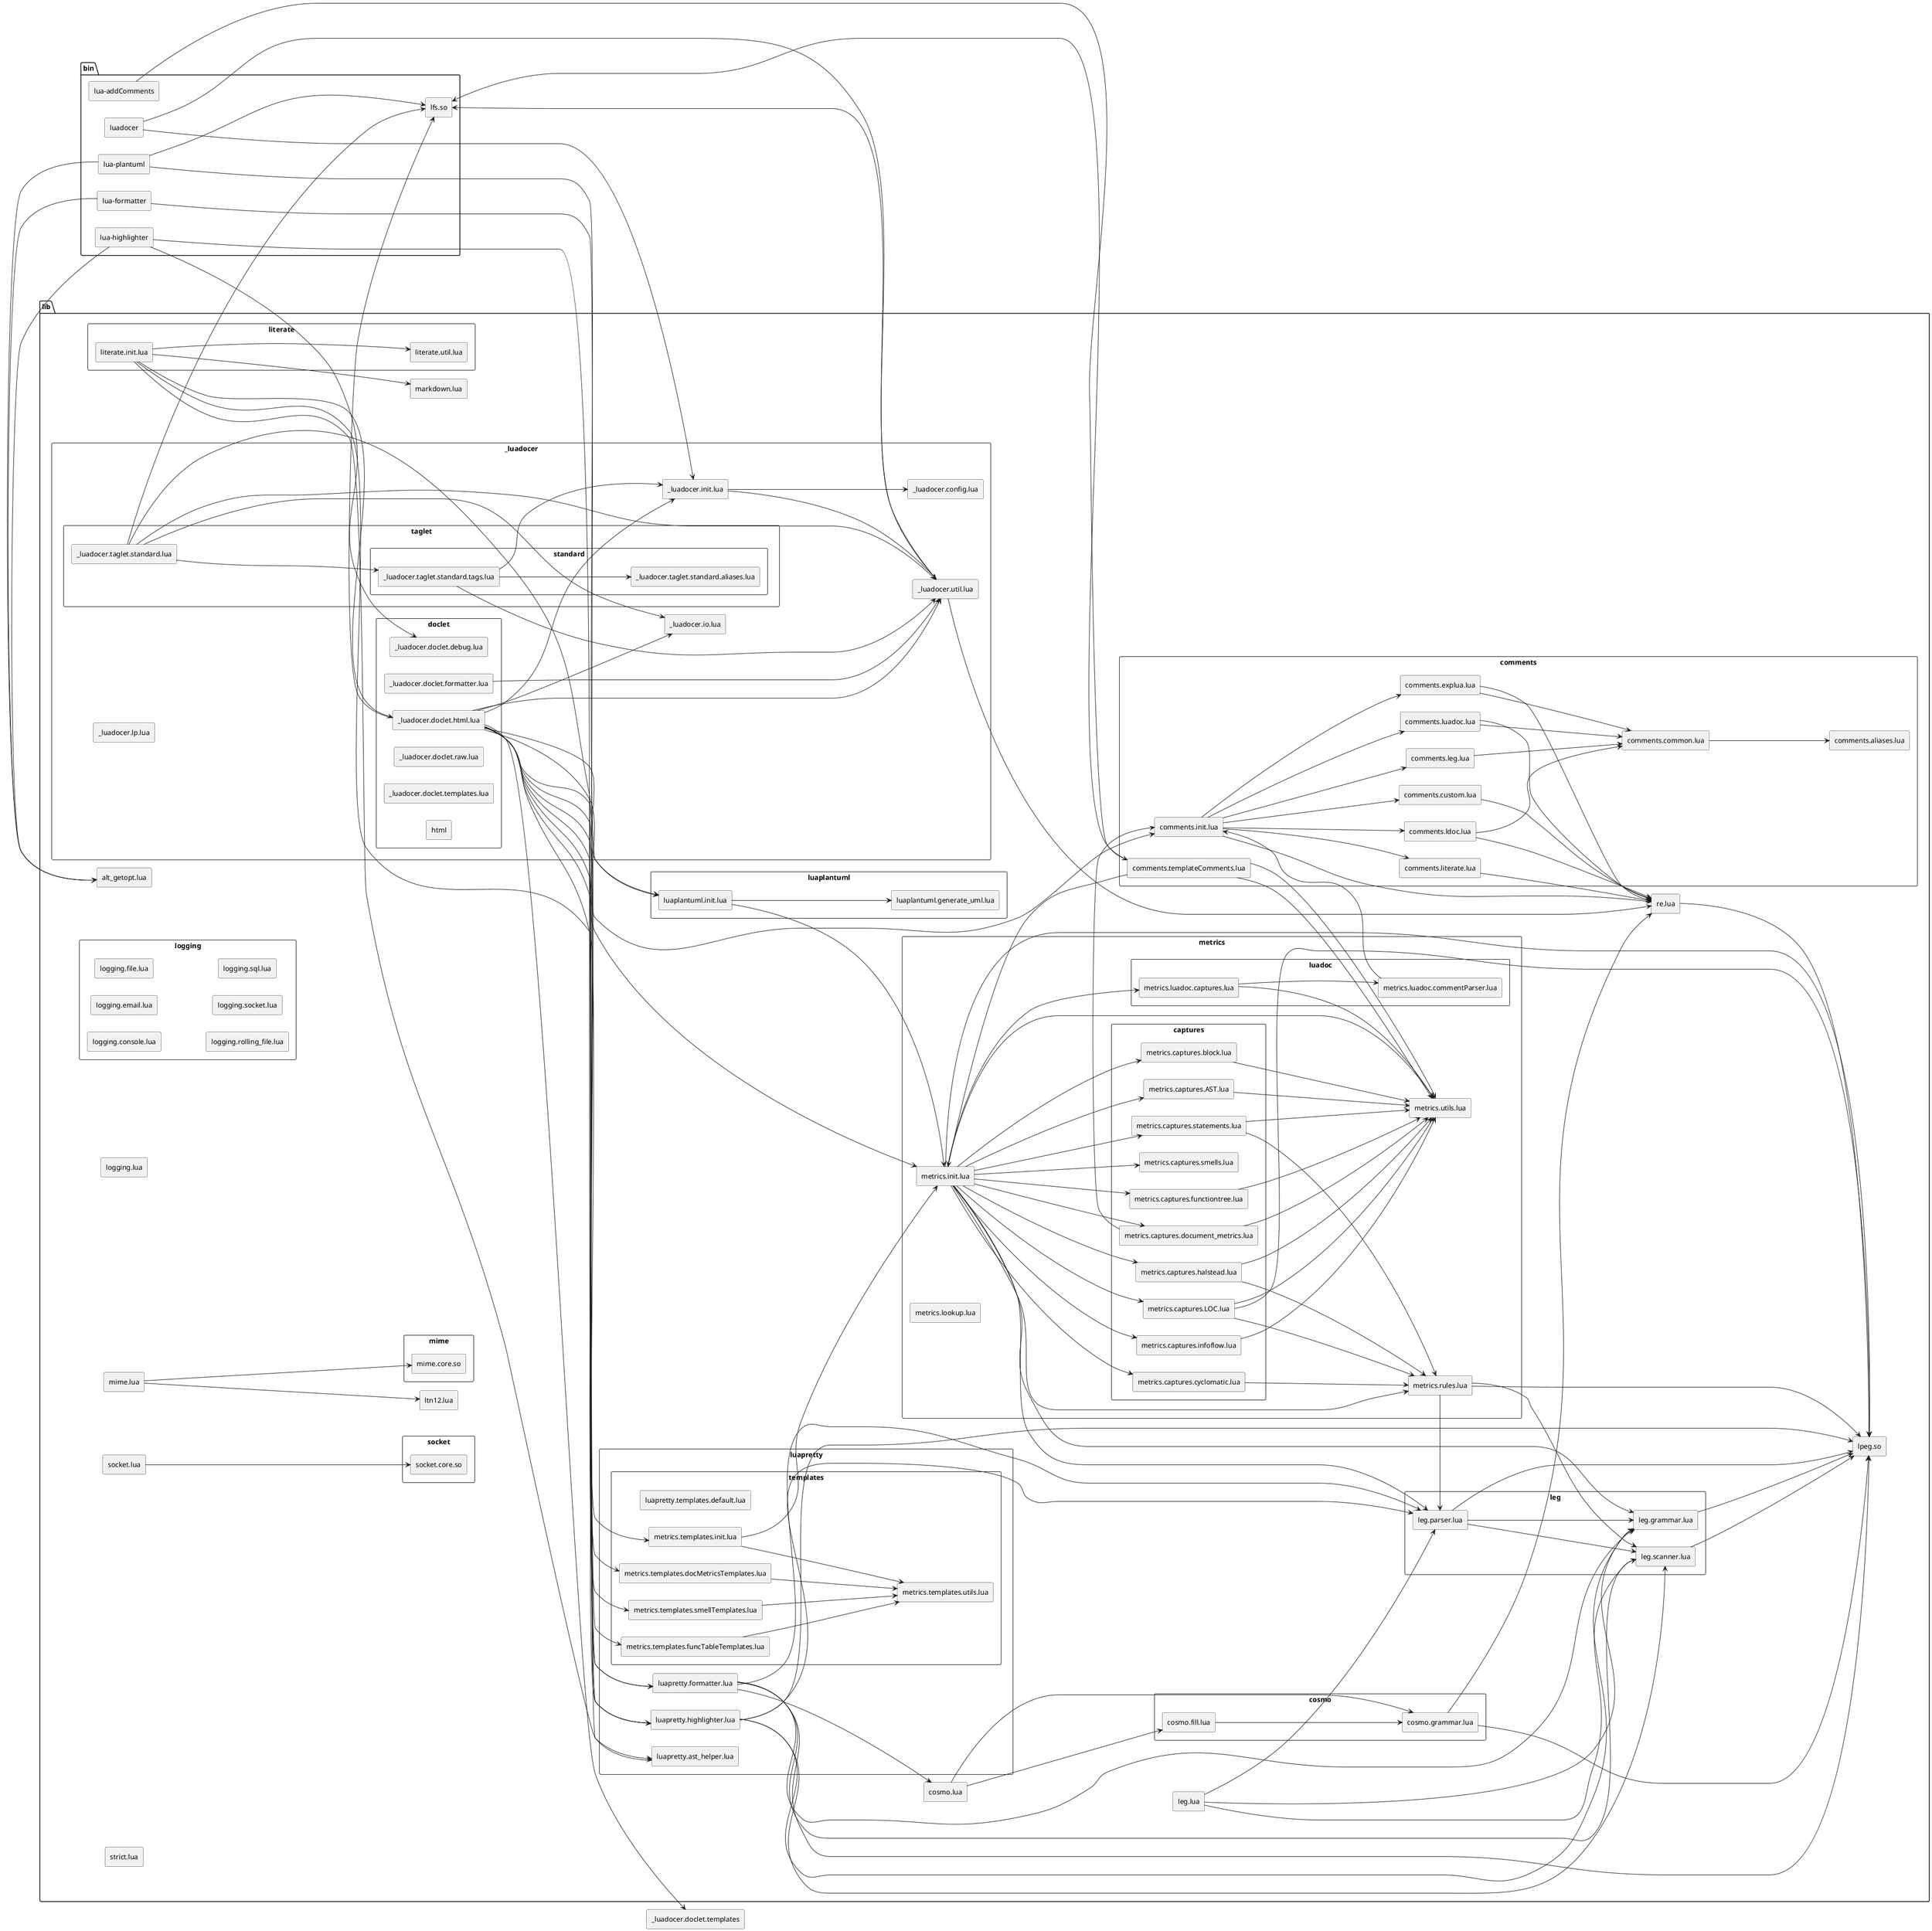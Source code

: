 @startuml
left to right direction
skinparam BackgroundColor transparent
skinparam componentStyle rectangle



package "bin" {
  [luadocer]
  [lua-plantuml]
  [lua-highlighter]
  [lua-formatter]
  [lua-addComments]
  [lfs.so]
}

package "lib" {
    [alt_getopt.lua]
    [cosmo.lua]
    [leg.lua]
    [logging.lua]
    [ltn12.lua]
    [markdown.lua]
    [mime.lua]
    [re.lua]
    [socket.lua]
    [strict.lua]
    [lpeg.so]

    component comments {
        [comments.aliases.lua] 
        [comments.common.lua]
        [comments.custom.lua]
        [comments.explua.lua]
        [comments.init.lua]
        [comments.ldoc.lua]
        [comments.leg.lua]
        [comments.literate.lua]
        [comments.luadoc.lua]
        [comments.templateComments.lua]
    }

    component cosmo {
        [cosmo.fill.lua]
        [cosmo.grammar.lua]
    }

    component leg {
        [leg.grammar.lua]
        [leg.parser.lua]
        [leg.scanner.lua]
    }
    component literate {
        [literate.init.lua]
        [literate.util.lua]
    }
    component logging {
        [logging.console.lua]
        [logging.email.lua]
        [logging.file.lua]
        [logging.rolling_file.lua]
        [logging.socket.lua]
        [logging.sql.lua]
    }
    component _luadocer {
        [_luadocer.config.lua]
        component doclet {
            [_luadocer.doclet.debug.lua]
            [_luadocer.doclet.formatter.lua]
            component html{
                
            }
            [_luadocer.doclet.html.lua]
            [_luadocer.doclet.raw.lua]
            [_luadocer.doclet.templates.lua]
        }
        [_luadocer.init.lua]
        [_luadocer.io.lua]
        [_luadocer.lp.lua]
        component taglet {
            [_luadocer.taglet.standard.lua]
            component standard {
                [_luadocer.taglet.standard.aliases.lua]
                [_luadocer.taglet.standard.tags.lua]
            }

        }
        [_luadocer.util.lua]
    }

    component luaplantuml {
        [luaplantuml.generate_uml.lua]
        [luaplantuml.init.lua]
    }
    component luapretty {
        [luapretty.ast_helper.lua]
        [luapretty.formatter.lua]
        [luapretty.highlighter.lua]
        component templates{
            [luapretty.templates.default.lua]
        }
    }    
    component metrics {

        component captures {
            [metrics.captures.AST.lua]
            [metrics.captures.block.lua]
            [metrics.captures.cyclomatic.lua]
            [metrics.captures.document_metrics.lua]
            [metrics.captures.functiontree.lua]
            [metrics.captures.halstead.lua]
            [metrics.captures.infoflow.lua]
            [metrics.captures.LOC.lua]
            [metrics.captures.smells.lua]
            [metrics.captures.statements.lua]
        }
        [metrics.init.lua]
        [metrics.lookup.lua]
        component luadoc {
            [metrics.luadoc.captures.lua]
            [metrics.luadoc.commentParser.lua]
        }
        [metrics.rules.lua]
        component templates {
            [metrics.templates.docMetricsTemplates.lua]
            [metrics.templates.funcTableTemplates.lua]
            [metrics.templates.init.lua]
            [metrics.templates.smellTemplates.lua]
            [metrics.templates.utils.lua]
        }
        [metrics.utils.lua]
    }
    component mime {
        [mime.core.so]
    }
    component socket {
        [socket.core.so]
    }
}

'luadocer
[luadocer]----->[_luadocer.init.lua]
[luadocer]----->[_luadocer.util.lua]

'lua-addComments
[lua-addComments]----->[comments.templateComments.lua]

'lua-formatter
[lua-formatter]----->[luapretty.formatter.lua]
[lua-formatter]----->[alt_getopt.lua]

'lua-highlighter
[lua-highlighter]----->[luapretty.highlighter.lua]
[lua-highlighter]----->[alt_getopt.lua]
[lua-highlighter]----->[_luadocer.doclet.debug.lua]

'lua-plantuml
[lua-plantuml]----->[luaplantuml.init.lua]
[lua-plantuml]----->[alt_getopt.lua]
[lua-plantuml]----->[lfs.so]


'cosmo
[cosmo.lua]----->[cosmo.grammar.lua]
[cosmo.lua]----->[cosmo.fill.lua]

'leg
[leg.lua]----->[leg.grammar.lua]
[leg.lua]----->[leg.scanner.lua]
[leg.lua]----->[leg.parser.lua]

'mime
[mime.lua]----->[ltn12.lua]
[mime.lua]----->[mime.core.so]

're
[re.lua]----->[lpeg.so]

'socket
[socket.lua]----->[socket.core.so]

'comments
[comments.common.lua]----->[comments.aliases.lua]
[comments.custom.lua]----->[re.lua]
[comments.explua.lua]----->[re.lua]
[comments.explua.lua]----->[comments.common.lua]
[comments.init.lua]----->[re.lua]

[comments.init.lua]----->[comments.explua.lua]
[comments.init.lua]----->[comments.luadoc.lua]
[comments.init.lua]----->[comments.literate.lua]
[comments.init.lua]----->[comments.custom.lua]
[comments.init.lua]----->[comments.ldoc.lua]
[comments.init.lua]----->[comments.leg.lua]

[comments.ldoc.lua]----->[re.lua]
[comments.ldoc.lua]----->[comments.common.lua]
[comments.leg.lua]----->[comments.common.lua]
[comments.literate.lua]----->[re.lua]
[comments.luadoc.lua]----->[comments.common.lua]
[comments.luadoc.lua]----->[re.lua]

[comments.templateComments.lua]----->[metrics.init.lua]
[comments.templateComments.lua]----->[metrics.utils.lua]
[comments.templateComments.lua]----->[metrics.utils.lua]
'je tu este nepouzivana zavislot na getdoc.utils
[comments.templateComments.lua]----->[lfs.so]

'cosmo
[cosmo.fill.lua]----->[cosmo.grammar.lua]
[cosmo.grammar.lua]----->[re.lua]
[cosmo.grammar.lua]----->[lpeg.so]

'leg
[leg.grammar.lua]----->[lpeg.so]
[leg.parser.lua]----->[lpeg.so]
[leg.parser.lua]----->[leg.grammar.lua]
[leg.parser.lua]----->[leg.scanner.lua]
[leg.scanner.lua]----->[lpeg.so]

'literate
[literate.init.lua]----->[luapretty.highlighter.lua]
[literate.init.lua]----->[luapretty.ast_helper.lua]
[literate.init.lua]----->[literate.util.lua]
[literate.init.lua]----->[_luadocer.doclet.html.lua]
[literate.init.lua]----->[markdown.lua]


'_luadocer
[_luadocer.init.lua]----->[_luadocer.util.lua]
[_luadocer.init.lua]----->[_luadocer.config.lua]
[_luadocer.util.lua]----->[re.lua]
[_luadocer.util.lua]----->[lfs.so]
    'doclet
    [_luadocer.doclet.formatter.lua]----->[_luadocer.util.lua]
    [_luadocer.doclet.html.lua]----->[lfs.so]
    [_luadocer.doclet.html.lua]----->[_luadocer.util.lua]
    [_luadocer.doclet.html.lua]----->[_luadocer.init.lua]
    [_luadocer.doclet.html.lua]----->[_luadocer.io.lua]
    [_luadocer.doclet.html.lua]----->[luapretty.highlighter.lua]
    [_luadocer.doclet.html.lua]----->[luapretty.formatter.lua]
    [_luadocer.doclet.html.lua]----->[luapretty.ast_helper.lua]
    [_luadocer.doclet.html.lua]----->[metrics.init.lua]
    [_luadocer.doclet.html.lua]----->[luaplantuml.init.lua]
    [_luadocer.doclet.html.lua]----->[metrics.templates.docMetricsTemplates.lua]
    [_luadocer.doclet.html.lua]----->[metrics.templates.funcTableTemplates.lua]
    [_luadocer.doclet.html.lua]----->[metrics.templates.init.lua]
    [_luadocer.doclet.html.lua]----->[metrics.templates.smellTemplates.lua]
    [_luadocer.doclet.html.lua]----->[_luadocer.doclet.templates]

    'taglet   
    [_luadocer.taglet.standard.lua]----->[_luadocer.io.lua]
    [_luadocer.taglet.standard.lua]----->[_luadocer.util.lua]
    [_luadocer.taglet.standard.lua]----->[lfs.so]
    [_luadocer.taglet.standard.lua]----->[_luadocer.taglet.standard.tags.lua]
    [_luadocer.taglet.standard.lua]----->[comments.init.lua]
        
        'standard
        [_luadocer.taglet.standard.tags.lua]----->[_luadocer.init.lua]
        [_luadocer.taglet.standard.tags.lua]----->[_luadocer.util.lua]
        [_luadocer.taglet.standard.tags.lua]----->[_luadocer.taglet.standard.aliases.lua]

'luaplantuml
[luaplantuml.init.lua]----->[luaplantuml.generate_uml.lua]
[luaplantuml.init.lua]----->[metrics.init.lua]

'luapretty
[luapretty.formatter.lua]----->[lpeg.so]
[luapretty.formatter.lua]----->[leg.parser.lua]
[luapretty.formatter.lua]----->[leg.scanner.lua]
[luapretty.formatter.lua]----->[leg.grammar.lua]
[luapretty.formatter.lua]----->[cosmo.lua]
[luapretty.highlighter.lua]----->[lpeg.so]
[luapretty.highlighter.lua]----->[leg.parser.lua]
[luapretty.highlighter.lua]----->[leg.scanner.lua]
[luapretty.highlighter.lua]----->[leg.grammar.lua]

'metrics
[metrics.init.lua]----->[lpeg.so]
[metrics.init.lua]----->[leg.parser.lua]
[metrics.init.lua]----->[leg.grammar.lua]
[metrics.init.lua]----->[metrics.rules.lua]
[metrics.init.lua]----->[metrics.utils.lua]
[metrics.init.lua]----->[metrics.captures.AST.lua]
[metrics.init.lua]----->[metrics.captures.LOC.lua]
[metrics.init.lua]----->[metrics.captures.infoflow.lua]
[metrics.init.lua]----->[metrics.captures.halstead.lua]
[metrics.init.lua]----->[metrics.captures.functiontree.lua]
[metrics.init.lua]----->[metrics.captures.statements.lua]
[metrics.init.lua]----->[metrics.captures.smells.lua]
[metrics.init.lua]----->[metrics.captures.document_metrics.lua]
[metrics.init.lua]----->[metrics.captures.cyclomatic.lua]
[metrics.init.lua]----->[metrics.captures.block.lua]
[metrics.init.lua]----->[metrics.luadoc.captures.lua]

[metrics.rules.lua]----->[lpeg.so]
[metrics.rules.lua]----->[leg.parser.lua]
[metrics.rules.lua]----->[leg.scanner.lua]

    'captures
    [metrics.captures.AST.lua]----->[metrics.utils.lua]
    [metrics.captures.block.lua]----->[metrics.utils.lua]
    [metrics.captures.cyclomatic.lua]----->[metrics.rules.lua]
    [metrics.captures.document_metrics.lua]----->[metrics.utils.lua]
    [metrics.captures.document_metrics.lua]----->[comments.init.lua]
    [metrics.captures.functiontree.lua]----->[metrics.utils.lua]
    [metrics.captures.halstead.lua]----->[metrics.utils.lua]
    [metrics.captures.halstead.lua]----->[metrics.rules.lua]
    [metrics.captures.infoflow.lua]----->[metrics.utils.lua]
    [metrics.captures.LOC.lua]----->[lpeg.so]
    [metrics.captures.LOC.lua]----->[metrics.rules.lua]
    [metrics.captures.LOC.lua]----->[metrics.utils.lua]
    [metrics.captures.statements.lua]----->[metrics.rules.lua]
    [metrics.captures.statements.lua]----->[metrics.utils.lua]

    'luadoc
    [metrics.luadoc.captures.lua]----->[metrics.luadoc.commentParser.lua]
    [metrics.luadoc.captures.lua]----->[metrics.utils.lua]
    [metrics.luadoc.commentParser.lua]----->[comments.init.lua]

    'templates
    [metrics.templates.docMetricsTemplates.lua]----->[metrics.templates.utils.lua]
    [metrics.templates.funcTableTemplates.lua]----->[metrics.templates.utils.lua]
    [metrics.templates.smellTemplates.lua]----->[metrics.templates.utils.lua]
    [metrics.templates.init.lua]----->[metrics.init.lua]
    [metrics.templates.init.lua]----->[metrics.templates.utils.lua]










@enduml